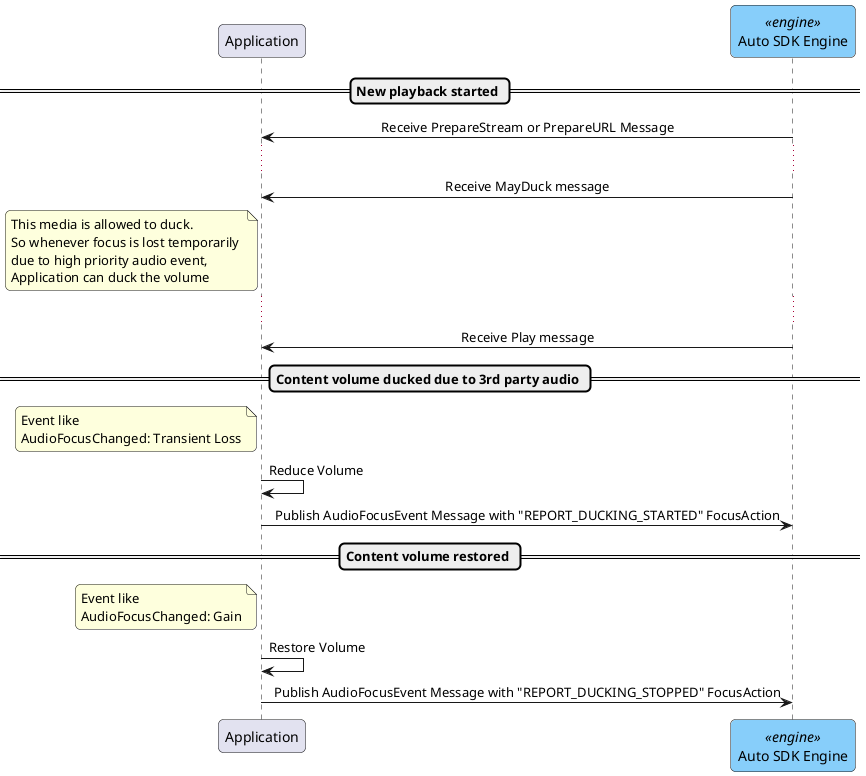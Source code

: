 @startuml
skinparam roundcorner 10
skinparam sequenceMessageAlign center
<style>
sequenceDiagram {
    .engine {
        BackgroundColor LightSkyBlue
        BorderColor CornflowerBlue
    }
}
</style>

participant Application order 10
participant "Auto SDK Engine" as AutoSDK <<engine>> order 20

== New playback started ==

AutoSDK->Application : Receive PrepareStream or PrepareURL Message
...
AutoSDK->Application : Receive MayDuck message
note left of Application
    This media is allowed to duck.
    So whenever focus is lost temporarily 
    due to high priority audio event,
    Application can duck the volume
end note
...
AutoSDK->Application : Receive Play message

== Content volume ducked due to 3rd party audio ==

note left of Application
    Event like
    AudioFocusChanged: Transient Loss
end note
Application->Application : Reduce Volume
Application->AutoSDK : Publish AudioFocusEvent Message with "REPORT_DUCKING_STARTED" FocusAction

== Content volume restored ==

note left of Application
    Event like
    AudioFocusChanged: Gain
end note
Application->Application : Restore Volume
Application->AutoSDK : Publish AudioFocusEvent Message with "REPORT_DUCKING_STOPPED" FocusAction


@enduml